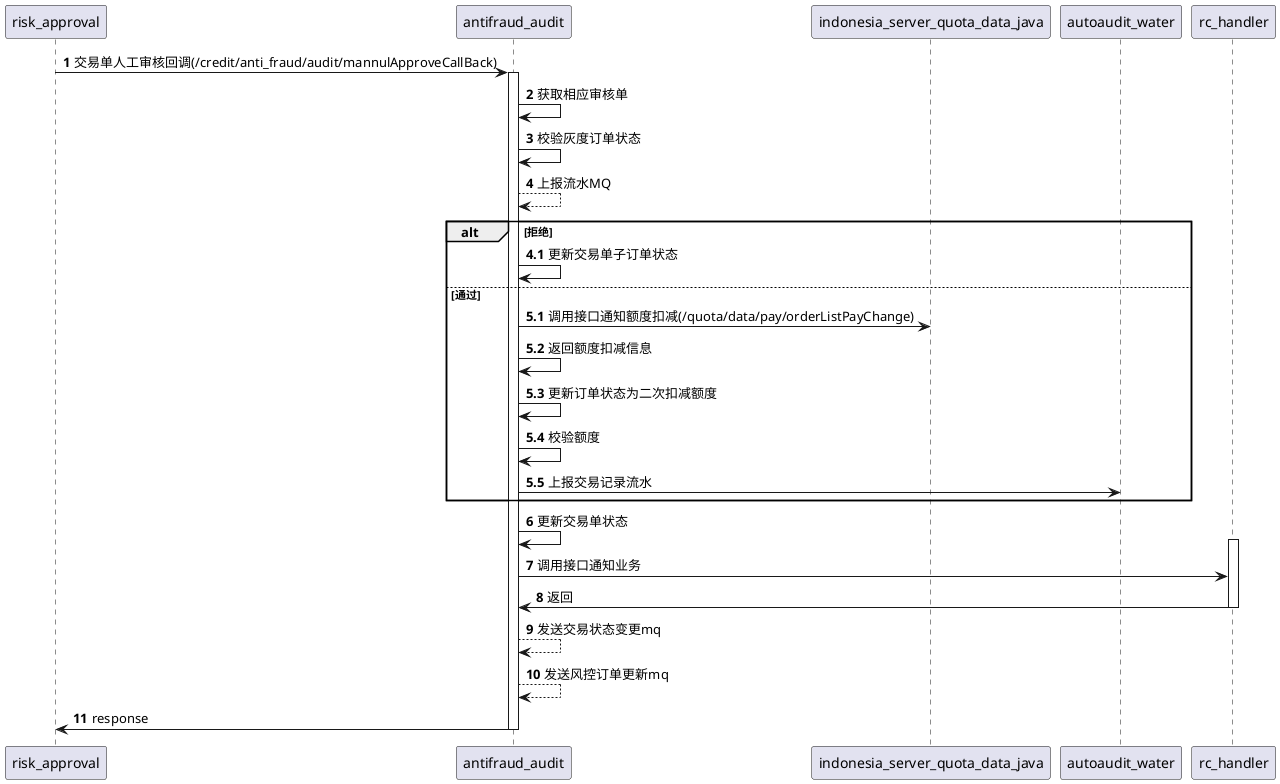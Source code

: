 @startuml
'https://plantuml.com/sequence-diagram

autonumber
risk_approval -> antifraud_audit: 交易单人工审核回调(/credit/anti_fraud/audit/mannulApproveCallBack)

activate antifraud_audit
antifraud_audit -> antifraud_audit: 获取相应审核单


autonumber 3

antifraud_audit -> antifraud_audit: 校验灰度订单状态
antifraud_audit --> antifraud_audit: 上报流水MQ
alt 拒绝
    autonumber 4.1
    antifraud_audit -> antifraud_audit: 更新交易单子订单状态
else 通过
    autonumber 5.1
    ' 需要确认
    antifraud_audit -> indonesia_server_quota_data_java:调用接口通知额度扣减(/quota/data/pay/orderListPayChange)
    antifraud_audit -> antifraud_audit:返回额度扣减信息
    antifraud_audit -> antifraud_audit:更新订单状态为二次扣减额度
    antifraud_audit -> antifraud_audit: 校验额度
    antifraud_audit -> autoaudit_water:上报交易记录流水
autonumber 6


end

antifraud_audit -> antifraud_audit: 更新交易单状态

activate rc_handler
antifraud_audit -> rc_handler: 调用接口通知业务
rc_handler -> antifraud_audit: 返回
deactivate rc_handler

antifraud_audit --> antifraud_audit:发送交易状态变更mq
antifraud_audit --> antifraud_audit:发送风控订单更新mq
antifraud_audit -> risk_approval: response
deactivate antifraud_audit

@enduml
